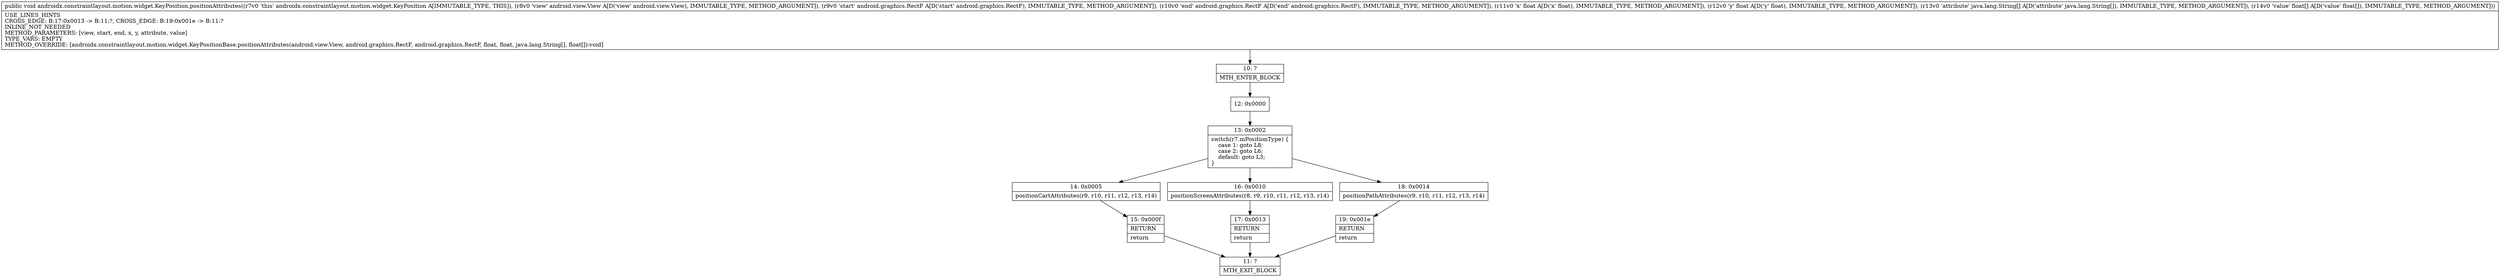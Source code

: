 digraph "CFG forandroidx.constraintlayout.motion.widget.KeyPosition.positionAttributes(Landroid\/view\/View;Landroid\/graphics\/RectF;Landroid\/graphics\/RectF;FF[Ljava\/lang\/String;[F)V" {
Node_10 [shape=record,label="{10\:\ ?|MTH_ENTER_BLOCK\l}"];
Node_12 [shape=record,label="{12\:\ 0x0000}"];
Node_13 [shape=record,label="{13\:\ 0x0002|switch(r7.mPositionType) \{\l    case 1: goto L8;\l    case 2: goto L6;\l    default: goto L3;\l\}\l}"];
Node_14 [shape=record,label="{14\:\ 0x0005|positionCartAttributes(r9, r10, r11, r12, r13, r14)\l}"];
Node_15 [shape=record,label="{15\:\ 0x000f|RETURN\l|return\l}"];
Node_11 [shape=record,label="{11\:\ ?|MTH_EXIT_BLOCK\l}"];
Node_16 [shape=record,label="{16\:\ 0x0010|positionScreenAttributes(r8, r9, r10, r11, r12, r13, r14)\l}"];
Node_17 [shape=record,label="{17\:\ 0x0013|RETURN\l|return\l}"];
Node_18 [shape=record,label="{18\:\ 0x0014|positionPathAttributes(r9, r10, r11, r12, r13, r14)\l}"];
Node_19 [shape=record,label="{19\:\ 0x001e|RETURN\l|return\l}"];
MethodNode[shape=record,label="{public void androidx.constraintlayout.motion.widget.KeyPosition.positionAttributes((r7v0 'this' androidx.constraintlayout.motion.widget.KeyPosition A[IMMUTABLE_TYPE, THIS]), (r8v0 'view' android.view.View A[D('view' android.view.View), IMMUTABLE_TYPE, METHOD_ARGUMENT]), (r9v0 'start' android.graphics.RectF A[D('start' android.graphics.RectF), IMMUTABLE_TYPE, METHOD_ARGUMENT]), (r10v0 'end' android.graphics.RectF A[D('end' android.graphics.RectF), IMMUTABLE_TYPE, METHOD_ARGUMENT]), (r11v0 'x' float A[D('x' float), IMMUTABLE_TYPE, METHOD_ARGUMENT]), (r12v0 'y' float A[D('y' float), IMMUTABLE_TYPE, METHOD_ARGUMENT]), (r13v0 'attribute' java.lang.String[] A[D('attribute' java.lang.String[]), IMMUTABLE_TYPE, METHOD_ARGUMENT]), (r14v0 'value' float[] A[D('value' float[]), IMMUTABLE_TYPE, METHOD_ARGUMENT]))  | USE_LINES_HINTS\lCROSS_EDGE: B:17:0x0013 \-\> B:11:?, CROSS_EDGE: B:19:0x001e \-\> B:11:?\lINLINE_NOT_NEEDED\lMETHOD_PARAMETERS: [view, start, end, x, y, attribute, value]\lTYPE_VARS: EMPTY\lMETHOD_OVERRIDE: [androidx.constraintlayout.motion.widget.KeyPositionBase.positionAttributes(android.view.View, android.graphics.RectF, android.graphics.RectF, float, float, java.lang.String[], float[]):void]\l}"];
MethodNode -> Node_10;Node_10 -> Node_12;
Node_12 -> Node_13;
Node_13 -> Node_14;
Node_13 -> Node_16;
Node_13 -> Node_18;
Node_14 -> Node_15;
Node_15 -> Node_11;
Node_16 -> Node_17;
Node_17 -> Node_11;
Node_18 -> Node_19;
Node_19 -> Node_11;
}

